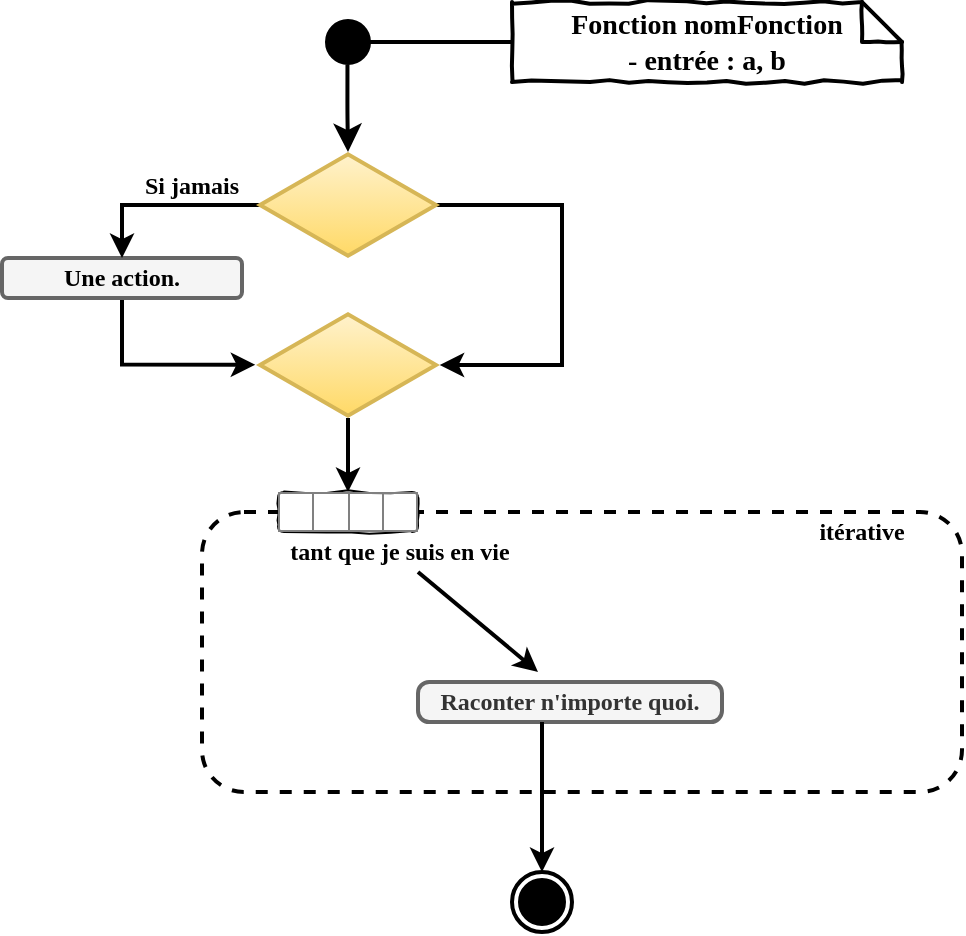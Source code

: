 <mxfile version="12.1.0" type="device" pages="1"><diagram id="Pp-O-5tSUog3iuds1RG8" name="Page-1"><mxGraphModel dx="1188" dy="681" grid="1" gridSize="10" guides="1" tooltips="1" connect="1" arrows="1" fold="1" page="1" pageScale="1" pageWidth="827" pageHeight="1169" math="0" shadow="0"><root><mxCell id="0"/><mxCell id="1" parent="0"/><mxCell id="gwZOJnlExPS6jlpmb6RV-26" value="" style="edgeStyle=orthogonalEdgeStyle;rounded=0;orthogonalLoop=1;jettySize=auto;html=1;endArrow=none;endFill=0;strokeColor=#000000;strokeWidth=2;entryX=0;entryY=0.5;entryDx=0;entryDy=0;entryPerimeter=0;exitX=0.858;exitY=0.5;exitDx=0;exitDy=0;exitPerimeter=0;" parent="1" source="gwZOJnlExPS6jlpmb6RV-1" target="gwZOJnlExPS6jlpmb6RV-25" edge="1"><mxGeometry relative="1" as="geometry"><mxPoint x="490" y="45" as="targetPoint"/></mxGeometry></mxCell><mxCell id="gwZOJnlExPS6jlpmb6RV-1" value="" style="ellipse;html=1;shape=startState;fillColor=#000000;strokeColor=#000000;strokeWidth=1;" parent="1" vertex="1"><mxGeometry x="398" y="30" width="30" height="30" as="geometry"/></mxCell><mxCell id="gwZOJnlExPS6jlpmb6RV-2" value="" style="edgeStyle=orthogonalEdgeStyle;html=1;verticalAlign=bottom;endArrow=classic;endSize=8;strokeColor=#000000;strokeWidth=2;exitX=0.491;exitY=0.876;exitDx=0;exitDy=0;exitPerimeter=0;endFill=1;" parent="1" source="gwZOJnlExPS6jlpmb6RV-1" edge="1"><mxGeometry relative="1" as="geometry"><mxPoint x="413" y="100" as="targetPoint"/><Array as="points"/></mxGeometry></mxCell><mxCell id="gwZOJnlExPS6jlpmb6RV-11" style="edgeStyle=orthogonalEdgeStyle;rounded=0;orthogonalLoop=1;jettySize=auto;html=1;entryX=-0.027;entryY=0.497;entryDx=0;entryDy=0;entryPerimeter=0;endArrow=classic;endFill=1;strokeColor=#000000;strokeWidth=2;" parent="1" source="gwZOJnlExPS6jlpmb6RV-5" target="gwZOJnlExPS6jlpmb6RV-9" edge="1"><mxGeometry relative="1" as="geometry"><Array as="points"><mxPoint x="300" y="206"/></Array></mxGeometry></mxCell><mxCell id="gwZOJnlExPS6jlpmb6RV-5" value="&lt;font face=&quot;Comic Sans MS&quot;&gt;Une action.&lt;/font&gt;" style="rounded=1;whiteSpace=wrap;html=1;strokeColor=#666666;strokeWidth=2;fillColor=#f5f5f5;fontColor=#000000;fontStyle=1" parent="1" vertex="1"><mxGeometry x="240" y="153" width="120" height="20" as="geometry"/></mxCell><mxCell id="gwZOJnlExPS6jlpmb6RV-10" style="edgeStyle=orthogonalEdgeStyle;rounded=0;orthogonalLoop=1;jettySize=auto;html=1;entryX=0.5;entryY=0;entryDx=0;entryDy=0;endArrow=classic;endFill=1;strokeColor=#000000;strokeWidth=2;" parent="1" source="gwZOJnlExPS6jlpmb6RV-7" target="gwZOJnlExPS6jlpmb6RV-5" edge="1"><mxGeometry relative="1" as="geometry"/></mxCell><mxCell id="gwZOJnlExPS6jlpmb6RV-13" style="edgeStyle=orthogonalEdgeStyle;rounded=0;orthogonalLoop=1;jettySize=auto;html=1;entryX=1.021;entryY=0.5;entryDx=0;entryDy=0;entryPerimeter=0;endArrow=classic;endFill=1;strokeColor=#000000;strokeWidth=2;" parent="1" source="gwZOJnlExPS6jlpmb6RV-7" target="gwZOJnlExPS6jlpmb6RV-9" edge="1"><mxGeometry relative="1" as="geometry"><Array as="points"><mxPoint x="520" y="127"/><mxPoint x="520" y="207"/></Array></mxGeometry></mxCell><mxCell id="gwZOJnlExPS6jlpmb6RV-7" value="" style="html=1;whiteSpace=wrap;aspect=fixed;shape=isoRectangle;strokeColor=#d6b656;strokeWidth=2;fillColor=#fff2cc;gradientColor=#ffd966;" parent="1" vertex="1"><mxGeometry x="369" y="100" width="88" height="53" as="geometry"/></mxCell><mxCell id="gwZOJnlExPS6jlpmb6RV-18" style="edgeStyle=orthogonalEdgeStyle;rounded=0;orthogonalLoop=1;jettySize=auto;html=1;entryX=0.5;entryY=0;entryDx=0;entryDy=0;endArrow=classic;endFill=1;strokeColor=#000000;strokeWidth=2;" parent="1" source="gwZOJnlExPS6jlpmb6RV-9" target="gwZOJnlExPS6jlpmb6RV-17" edge="1"><mxGeometry relative="1" as="geometry"/></mxCell><mxCell id="gwZOJnlExPS6jlpmb6RV-9" value="" style="html=1;whiteSpace=wrap;aspect=fixed;shape=isoRectangle;strokeColor=#d6b656;strokeWidth=2;fillColor=#fff2cc;gradientColor=#ffd966;" parent="1" vertex="1"><mxGeometry x="369" y="180" width="88" height="53" as="geometry"/></mxCell><mxCell id="gwZOJnlExPS6jlpmb6RV-14" value="&lt;font face=&quot;Comic Sans MS&quot;&gt;Si jamais&lt;/font&gt;" style="text;html=1;strokeColor=none;fillColor=none;align=center;verticalAlign=middle;whiteSpace=wrap;rounded=0;fontStyle=1" parent="1" vertex="1"><mxGeometry x="300" y="106.5" width="70" height="20" as="geometry"/></mxCell><mxCell id="gwZOJnlExPS6jlpmb6RV-16" value="" style="rounded=1;whiteSpace=wrap;html=1;shadow=0;glass=0;dashed=1;comic=0;strokeColor=#000000;strokeWidth=2;fillColor=#ffffff;gradientColor=none;" parent="1" vertex="1"><mxGeometry x="340" y="280" width="380" height="140" as="geometry"/></mxCell><mxCell id="gwZOJnlExPS6jlpmb6RV-17" value="&lt;table border=&quot;1&quot; width=&quot;100%&quot; style=&quot;width: 100% ; height: 100% ; border-collapse: collapse&quot;&gt;&lt;tbody&gt;&lt;tr&gt;&lt;td align=&quot;center&quot;&gt;&lt;br&gt;&lt;/td&gt;&lt;td&gt;&lt;/td&gt;&lt;td align=&quot;center&quot;&gt;&lt;br&gt;&lt;/td&gt;&lt;td align=&quot;center&quot;&gt;&lt;/td&gt;&lt;/tr&gt;&lt;/tbody&gt;&lt;/table&gt;" style="text;html=1;overflow=fill;rounded=1;shadow=0;glass=0;comic=1;gradientColor=none;fillColor=#FFFFFF;strokeColor=#000000;" parent="1" vertex="1"><mxGeometry x="378" y="270" width="70" height="20" as="geometry"/></mxCell><mxCell id="gwZOJnlExPS6jlpmb6RV-19" value="itérative" style="text;html=1;strokeColor=none;fillColor=none;align=center;verticalAlign=middle;whiteSpace=wrap;rounded=0;shadow=0;glass=0;comic=1;fontFamily=Comic Sans MS;fontStyle=1" parent="1" vertex="1"><mxGeometry x="650" y="280" width="40" height="20" as="geometry"/></mxCell><mxCell id="gwZOJnlExPS6jlpmb6RV-20" value="tant que je suis en vie" style="text;html=1;strokeColor=none;fillColor=none;align=center;verticalAlign=middle;whiteSpace=wrap;rounded=0;shadow=0;glass=0;comic=1;fontFamily=Comic Sans MS;fontStyle=1" parent="1" vertex="1"><mxGeometry x="368" y="290" width="142" height="20" as="geometry"/></mxCell><mxCell id="gwZOJnlExPS6jlpmb6RV-21" value="&lt;font&gt;Raconter n'importe quoi.&lt;/font&gt;" style="rounded=1;whiteSpace=wrap;html=1;strokeColor=#666666;strokeWidth=2;fillColor=#f5f5f5;fontColor=#333333;fontFamily=Comic Sans MS;fontStyle=1;arcSize=28;" parent="1" vertex="1"><mxGeometry x="448" y="365" width="152" height="20" as="geometry"/></mxCell><mxCell id="gwZOJnlExPS6jlpmb6RV-22" value="" style="endArrow=classic;html=1;strokeColor=#000000;strokeWidth=2;" parent="1" edge="1"><mxGeometry width="50" height="50" relative="1" as="geometry"><mxPoint x="448" y="310" as="sourcePoint"/><mxPoint x="508" y="360" as="targetPoint"/></mxGeometry></mxCell><mxCell id="gwZOJnlExPS6jlpmb6RV-23" value="" style="endArrow=classic;html=1;strokeColor=#000000;strokeWidth=2;entryX=0.5;entryY=0;entryDx=0;entryDy=0;" parent="1" target="gwZOJnlExPS6jlpmb6RV-24" edge="1"><mxGeometry width="50" height="50" relative="1" as="geometry"><mxPoint x="510" y="385" as="sourcePoint"/><mxPoint x="510" y="455" as="targetPoint"/><Array as="points"><mxPoint x="510" y="425"/></Array></mxGeometry></mxCell><mxCell id="gwZOJnlExPS6jlpmb6RV-24" value="" style="ellipse;html=1;shape=endState;fillColor=#000000;strokeColor=#000000;rounded=1;shadow=0;glass=0;comic=1;strokeWidth=2;" parent="1" vertex="1"><mxGeometry x="495" y="460" width="30" height="30" as="geometry"/></mxCell><mxCell id="gwZOJnlExPS6jlpmb6RV-25" value="&lt;div&gt;&lt;font face=&quot;Comic Sans MS&quot;&gt;Fonction nomFonction&lt;/font&gt;&lt;/div&gt;&lt;div&gt;&lt;font face=&quot;Comic Sans MS&quot;&gt;- entrée : a, b&lt;/font&gt;&lt;/div&gt;" style="shape=note;strokeWidth=2;fontSize=14;size=20;whiteSpace=wrap;html=1;rounded=1;shadow=0;glass=0;comic=1;fillColor=#FFFFFF;gradientColor=none;fontStyle=1" parent="1" vertex="1"><mxGeometry x="495" y="25" width="195" height="40" as="geometry"/></mxCell></root></mxGraphModel></diagram></mxfile>